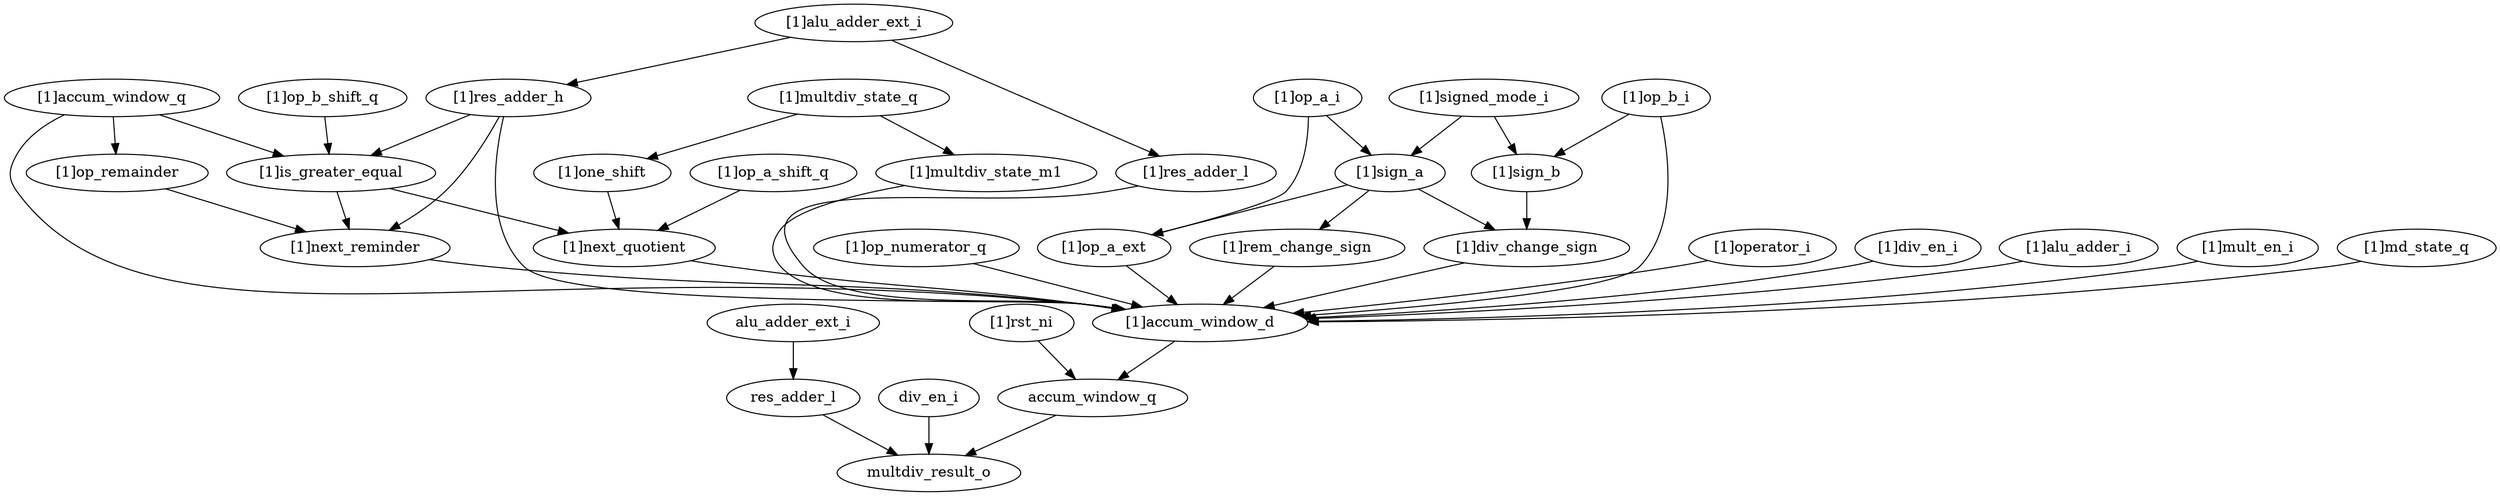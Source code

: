 strict digraph "" {
	"[1]accum_window_d"	 [complexity=6,
		importance=0.15752514738,
		rank=0.0262541912299];
	accum_window_q	 [complexity=4,
		importance=0.0703949518932,
		rank=0.0175987379733];
	"[1]accum_window_d" -> accum_window_q;
	multdiv_result_o	 [complexity=0,
		importance=0.0153789324503,
		rank=0.0];
	accum_window_q -> multdiv_result_o;
	res_adder_l	 [complexity=4,
		importance=0.0285888535338,
		rank=0.00714721338345];
	res_adder_l -> multdiv_result_o;
	"[1]accum_window_q"	 [complexity=18,
		importance=0.407640755409,
		rank=0.0226467086339];
	"[1]accum_window_q" -> "[1]accum_window_d";
	"[1]op_remainder"	 [complexity=16,
		importance=0.352624735966,
		rank=0.0220390459979];
	"[1]accum_window_q" -> "[1]op_remainder";
	"[1]is_greater_equal"	 [complexity=16,
		importance=0.356473399913,
		rank=0.0222795874945];
	"[1]accum_window_q" -> "[1]is_greater_equal";
	"[1]next_reminder"	 [complexity=12,
		importance=0.339000647512,
		rank=0.0282500539593];
	"[1]op_remainder" -> "[1]next_reminder";
	"[1]multdiv_state_m1"	 [complexity=10,
		importance=0.170801493477,
		rank=0.0170801493477];
	"[1]multdiv_state_m1" -> "[1]accum_window_d";
	"[1]op_numerator_q"	 [complexity=12,
		importance=0.336035246825,
		rank=0.0280029372354];
	"[1]op_numerator_q" -> "[1]accum_window_d";
	alu_adder_ext_i	 [complexity=6,
		importance=0.0391568022479,
		rank=0.00652613370798];
	alu_adder_ext_i -> res_adder_l;
	"[1]rst_ni"	 [complexity=5,
		importance=0.1513578525,
		rank=0.0302715705001];
	"[1]rst_ni" -> accum_window_q;
	"[1]next_quotient"	 [complexity=8,
		importance=0.181270690285,
		rank=0.0226588362856];
	"[1]next_quotient" -> "[1]accum_window_d";
	"[1]op_a_ext"	 [complexity=18,
		importance=0.643805887179,
		rank=0.0357669937321];
	"[1]op_a_ext" -> "[1]accum_window_d";
	"[1]operator_i"	 [complexity=10,
		importance=2.05839486465,
		rank=0.205839486465];
	"[1]operator_i" -> "[1]accum_window_d";
	"[1]rem_change_sign"	 [complexity=10,
		importance=0.169909458855,
		rank=0.0169909458855];
	"[1]rem_change_sign" -> "[1]accum_window_d";
	"[1]res_adder_h"	 [complexity=21,
		importance=0.369683320996,
		rank=0.0176039676665];
	"[1]res_adder_h" -> "[1]accum_window_d";
	"[1]res_adder_h" -> "[1]is_greater_equal";
	"[1]res_adder_h" -> "[1]next_reminder";
	"[1]is_greater_equal" -> "[1]next_quotient";
	"[1]is_greater_equal" -> "[1]next_reminder";
	"[1]res_adder_l"	 [complexity=12,
		importance=0.485785363222,
		rank=0.0404821136019];
	"[1]res_adder_l" -> "[1]accum_window_d";
	"[1]op_a_shift_q"	 [complexity=13,
		importance=0.207324496737,
		rank=0.0159480382105];
	"[1]op_a_shift_q" -> "[1]next_quotient";
	div_en_i	 [complexity=4,
		importance=0.0259468811644,
		rank=0.00648672029109];
	div_en_i -> multdiv_result_o;
	"[1]next_reminder" -> "[1]accum_window_d";
	"[1]one_shift"	 [complexity=13,
		importance=0.194547036382,
		rank=0.0149651566447];
	"[1]one_shift" -> "[1]next_quotient";
	"[1]div_en_i"	 [complexity=8,
		importance=2.21592001203,
		rank=0.276990001504];
	"[1]div_en_i" -> "[1]accum_window_d";
	"[1]op_a_i"	 [complexity=16,
		importance=0.197320048169,
		rank=0.0123325030106];
	"[1]op_a_i" -> "[1]op_a_ext";
	"[1]sign_a"	 [complexity=13,
		importance=0.186752099455,
		rank=0.0143655461119];
	"[1]op_a_i" -> "[1]sign_a";
	"[1]sign_b"	 [complexity=13,
		importance=0.186091606362,
		rank=0.014314738951];
	"[1]div_change_sign"	 [complexity=10,
		importance=0.172221192187,
		rank=0.0172221192187];
	"[1]sign_b" -> "[1]div_change_sign";
	"[1]op_b_shift_q"	 [complexity=21,
		importance=0.382826360194,
		rank=0.0182298266759];
	"[1]op_b_shift_q" -> "[1]is_greater_equal";
	"[1]sign_a" -> "[1]op_a_ext";
	"[1]sign_a" -> "[1]rem_change_sign";
	"[1]sign_a" -> "[1]div_change_sign";
	"[1]alu_adder_ext_i"	 [complexity=23,
		importance=0.38025126971,
		rank=0.0165326639004];
	"[1]alu_adder_ext_i" -> "[1]res_adder_h";
	"[1]alu_adder_ext_i" -> "[1]res_adder_l";
	"[1]multdiv_state_q"	 [complexity=15,
		importance=0.21621452779,
		rank=0.0144143018526];
	"[1]multdiv_state_q" -> "[1]multdiv_state_m1";
	"[1]multdiv_state_q" -> "[1]one_shift";
	"[1]signed_mode_i"	 [complexity=16,
		importance=0.196659555076,
		rank=0.0122912221923];
	"[1]signed_mode_i" -> "[1]sign_b";
	"[1]signed_mode_i" -> "[1]sign_a";
	"[1]alu_adder_i"	 [complexity=14,
		importance=0.325618243473,
		rank=0.0232584459624];
	"[1]alu_adder_i" -> "[1]accum_window_d";
	"[1]mult_en_i"	 [complexity=8,
		importance=2.21592001203,
		rank=0.276990001504];
	"[1]mult_en_i" -> "[1]accum_window_d";
	"[1]div_change_sign" -> "[1]accum_window_d";
	"[1]md_state_q"	 [complexity=7,
		importance=2.24814055551,
		rank=0.321162936501];
	"[1]md_state_q" -> "[1]accum_window_d";
	"[1]op_b_i"	 [complexity=16,
		importance=0.196659555076,
		rank=0.0122912221923];
	"[1]op_b_i" -> "[1]accum_window_d";
	"[1]op_b_i" -> "[1]sign_b";
}
